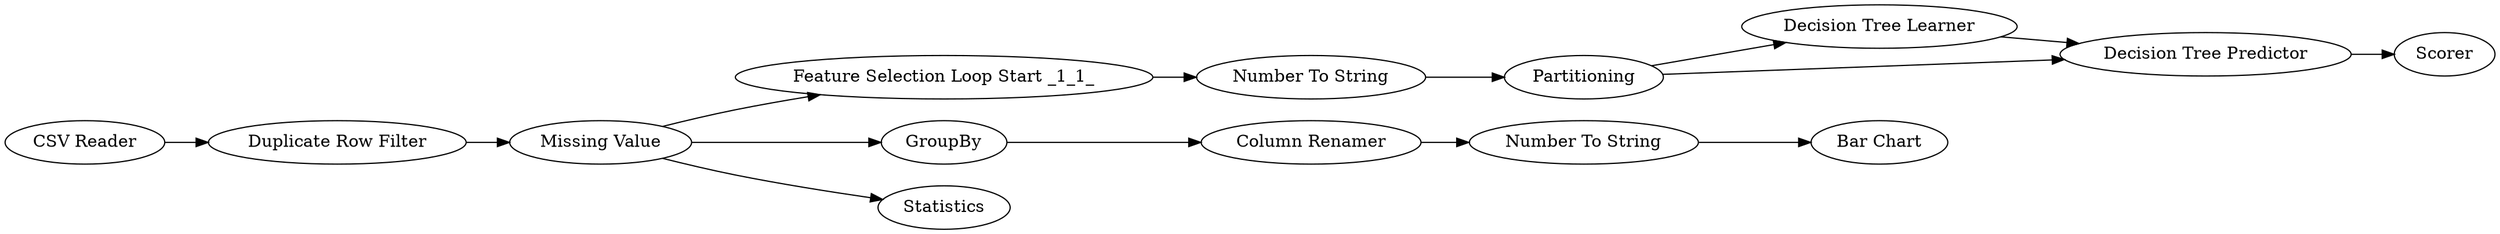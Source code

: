 digraph {
	"641039892538045482_1" [label="CSV Reader"]
	"641039892538045482_8" [label="Column Renamer"]
	"641039892538045482_21" [label="Feature Selection Loop Start _1_1_"]
	"641039892538045482_9" [label="Bar Chart"]
	"641039892538045482_25" [label=Scorer]
	"641039892538045482_13" [label="Duplicate Row Filter"]
	"641039892538045482_2" [label="Missing Value"]
	"641039892538045482_15" [label=Partitioning]
	"641039892538045482_5" [label=GroupBy]
	"641039892538045482_22" [label="Decision Tree Learner"]
	"641039892538045482_10" [label="Number To String"]
	"641039892538045482_3" [label=Statistics]
	"641039892538045482_23" [label="Number To String"]
	"641039892538045482_24" [label="Decision Tree Predictor"]
	"641039892538045482_23" -> "641039892538045482_15"
	"641039892538045482_10" -> "641039892538045482_9"
	"641039892538045482_24" -> "641039892538045482_25"
	"641039892538045482_2" -> "641039892538045482_5"
	"641039892538045482_5" -> "641039892538045482_8"
	"641039892538045482_1" -> "641039892538045482_13"
	"641039892538045482_21" -> "641039892538045482_23"
	"641039892538045482_2" -> "641039892538045482_3"
	"641039892538045482_15" -> "641039892538045482_24"
	"641039892538045482_8" -> "641039892538045482_10"
	"641039892538045482_15" -> "641039892538045482_22"
	"641039892538045482_13" -> "641039892538045482_2"
	"641039892538045482_2" -> "641039892538045482_21"
	"641039892538045482_22" -> "641039892538045482_24"
	rankdir=LR
}
